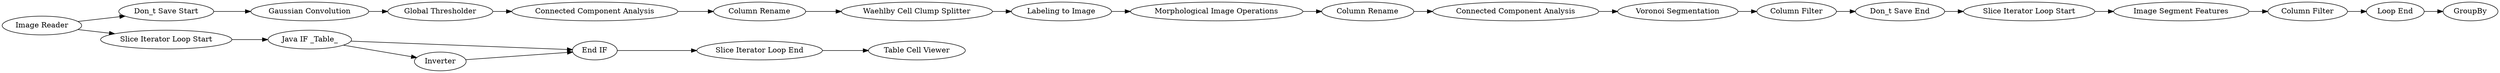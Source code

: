 digraph {
	"-6717052442786159752_75" [label="Slice Iterator Loop Start"]
	"-6717052442786159752_74" [label="Slice Iterator Loop End"]
	"6706619302062919665_13" [label="Gaussian Convolution"]
	"-6717052442786159752_48" [label="Column Filter"]
	"4723166218470562583_17" [label="Voronoi Segmentation"]
	"4723166218470562583_21" [label="Column Filter"]
	"-6717052442786159752_58" [label=GroupBy]
	"-6717052442786159752_68" [label="Java IF _Table_"]
	"-6717052442786159752_71" [label="Table Cell Viewer"]
	"-6717052442786159752_56" [label="Loop End"]
	"4723166218470562583_16" [label="Morphological Image Operations"]
	"6735439778301752621_50" [label="Waehlby Cell Clump Splitter"]
	"6735439778301752621_78" [label="Don_t Save End"]
	"4723166218470562583_13" [label="Labeling to Image"]
	"6706619302062919665_4" [label="Global Thresholder"]
	"6735439778301752621_79" [label="Don_t Save Start"]
	"-6717052442786159752_76" [label="Slice Iterator Loop Start"]
	"6706619302062919665_6" [label="Connected Component Analysis"]
	"4723166218470562583_14" [label="Connected Component Analysis"]
	"-6717052442786159752_77" [label="Image Reader"]
	"-6717052442786159752_69" [label="End IF"]
	"6706619302062919665_12" [label="Column Rename"]
	"4723166218470562583_23" [label="Column Rename"]
	"-6717052442786159752_45" [label="Image Segment Features"]
	"-6717052442786159752_67" [label=Inverter]
	"4723166218470562583_21" -> "6735439778301752621_78"
	"4723166218470562583_13" -> "4723166218470562583_16"
	"-6717052442786159752_68" -> "-6717052442786159752_67"
	"6706619302062919665_6" -> "6706619302062919665_12"
	"-6717052442786159752_76" -> "-6717052442786159752_68"
	"4723166218470562583_16" -> "4723166218470562583_23"
	"6706619302062919665_12" -> "6735439778301752621_50"
	"4723166218470562583_23" -> "4723166218470562583_14"
	"-6717052442786159752_48" -> "-6717052442786159752_56"
	"-6717052442786159752_67" -> "-6717052442786159752_69"
	"6706619302062919665_4" -> "6706619302062919665_6"
	"4723166218470562583_14" -> "4723166218470562583_17"
	"6735439778301752621_79" -> "6706619302062919665_13"
	"-6717052442786159752_75" -> "-6717052442786159752_45"
	"6735439778301752621_50" -> "4723166218470562583_13"
	"-6717052442786159752_56" -> "-6717052442786159752_58"
	"-6717052442786159752_68" -> "-6717052442786159752_69"
	"6706619302062919665_13" -> "6706619302062919665_4"
	"-6717052442786159752_69" -> "-6717052442786159752_74"
	"-6717052442786159752_77" -> "-6717052442786159752_76"
	"-6717052442786159752_77" -> "6735439778301752621_79"
	"-6717052442786159752_45" -> "-6717052442786159752_48"
	"4723166218470562583_17" -> "4723166218470562583_21"
	"-6717052442786159752_74" -> "-6717052442786159752_71"
	"6735439778301752621_78" -> "-6717052442786159752_75"
	rankdir=LR
}
